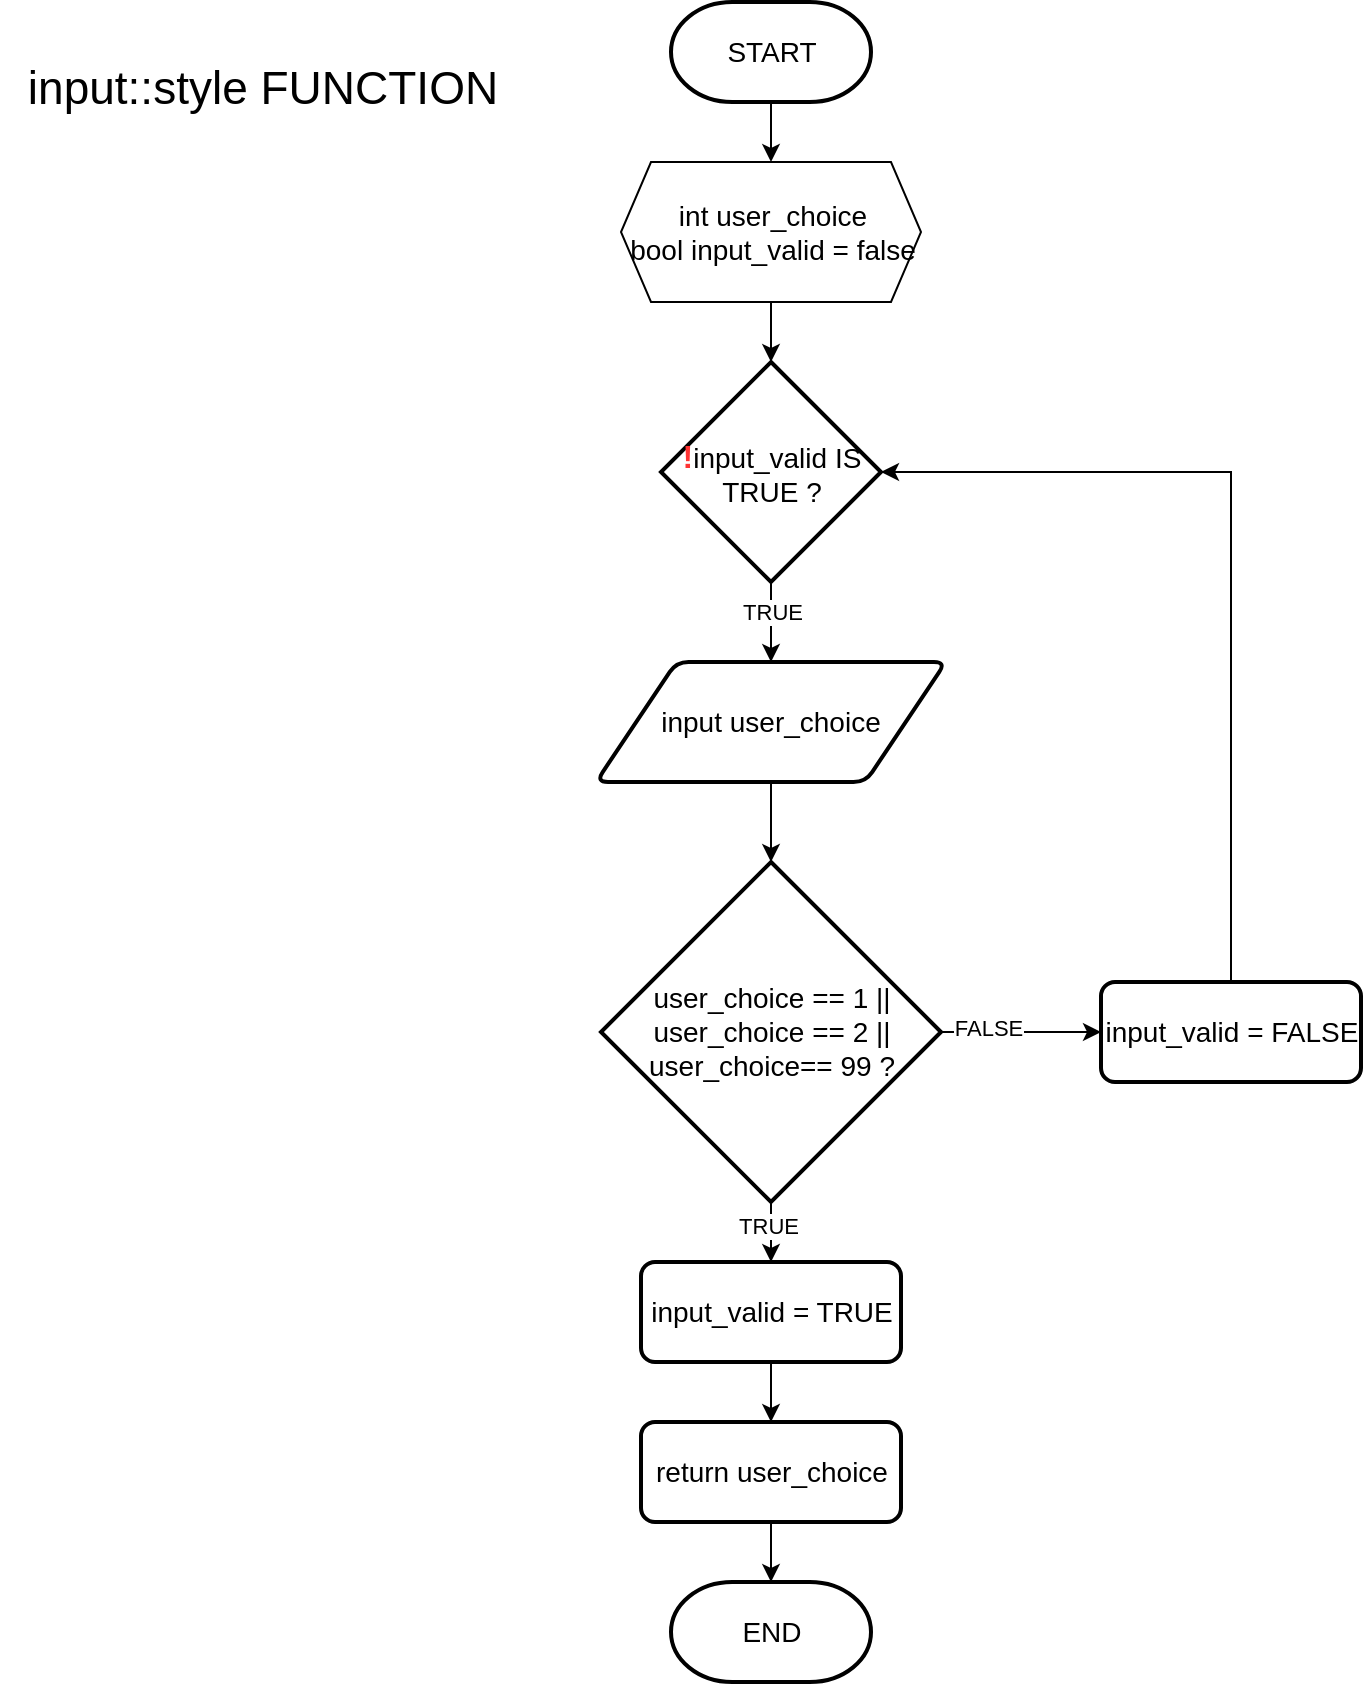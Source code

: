 <mxfile version="24.7.16">
  <diagram name="Page-1" id="Uge1D6tLbdBm_kWsmsTx">
    <mxGraphModel dx="1050" dy="580" grid="1" gridSize="10" guides="1" tooltips="1" connect="1" arrows="1" fold="1" page="1" pageScale="1" pageWidth="850" pageHeight="1100" math="0" shadow="0">
      <root>
        <mxCell id="0" />
        <mxCell id="1" parent="0" />
        <mxCell id="KnmcPttmlgP_zkwfvlEp-3" value="" style="edgeStyle=orthogonalEdgeStyle;rounded=0;orthogonalLoop=1;jettySize=auto;html=1;fontSize=14;" parent="1" source="KnmcPttmlgP_zkwfvlEp-1" target="KnmcPttmlgP_zkwfvlEp-2" edge="1">
          <mxGeometry relative="1" as="geometry" />
        </mxCell>
        <mxCell id="KnmcPttmlgP_zkwfvlEp-1" value="START" style="strokeWidth=2;html=1;shape=mxgraph.flowchart.terminator;whiteSpace=wrap;fontSize=14;" parent="1" vertex="1">
          <mxGeometry x="367.5" y="40" width="100" height="50" as="geometry" />
        </mxCell>
        <mxCell id="KnmcPttmlgP_zkwfvlEp-5" value="" style="edgeStyle=orthogonalEdgeStyle;rounded=0;orthogonalLoop=1;jettySize=auto;html=1;fontSize=14;" parent="1" source="KnmcPttmlgP_zkwfvlEp-2" target="KnmcPttmlgP_zkwfvlEp-4" edge="1">
          <mxGeometry relative="1" as="geometry" />
        </mxCell>
        <mxCell id="KnmcPttmlgP_zkwfvlEp-2" value="int user_choice&lt;div style=&quot;font-size: 14px;&quot;&gt;bool input_valid = false&lt;/div&gt;" style="verticalLabelPosition=middle;verticalAlign=middle;html=1;shape=hexagon;perimeter=hexagonPerimeter2;arcSize=6;size=0.1;labelPosition=center;align=center;fontSize=14;" parent="1" vertex="1">
          <mxGeometry x="342.5" y="120" width="150" height="70" as="geometry" />
        </mxCell>
        <mxCell id="KnmcPttmlgP_zkwfvlEp-7" value="" style="edgeStyle=orthogonalEdgeStyle;rounded=0;orthogonalLoop=1;jettySize=auto;html=1;fontSize=14;" parent="1" source="KnmcPttmlgP_zkwfvlEp-4" target="KnmcPttmlgP_zkwfvlEp-6" edge="1">
          <mxGeometry relative="1" as="geometry" />
        </mxCell>
        <mxCell id="KnmcPttmlgP_zkwfvlEp-17" value="TRUE" style="edgeLabel;html=1;align=center;verticalAlign=middle;resizable=0;points=[];" parent="KnmcPttmlgP_zkwfvlEp-7" vertex="1" connectable="0">
          <mxGeometry x="-0.27" relative="1" as="geometry">
            <mxPoint as="offset" />
          </mxGeometry>
        </mxCell>
        <mxCell id="KnmcPttmlgP_zkwfvlEp-4" value="&lt;b&gt;&lt;font color=&quot;#ff3333&quot; style=&quot;font-size: 16px;&quot;&gt;!&lt;/font&gt;&lt;/b&gt;input_valid IS TRUE ?" style="strokeWidth=2;html=1;shape=mxgraph.flowchart.decision;whiteSpace=wrap;fontSize=14;" parent="1" vertex="1">
          <mxGeometry x="362.5" y="220" width="110" height="110" as="geometry" />
        </mxCell>
        <mxCell id="KnmcPttmlgP_zkwfvlEp-9" value="" style="edgeStyle=orthogonalEdgeStyle;rounded=0;orthogonalLoop=1;jettySize=auto;html=1;fontSize=14;" parent="1" source="KnmcPttmlgP_zkwfvlEp-6" target="KnmcPttmlgP_zkwfvlEp-8" edge="1">
          <mxGeometry relative="1" as="geometry" />
        </mxCell>
        <mxCell id="KnmcPttmlgP_zkwfvlEp-6" value="input user_choice" style="shape=parallelogram;html=1;strokeWidth=2;perimeter=parallelogramPerimeter;whiteSpace=wrap;rounded=1;arcSize=12;size=0.23;fontSize=14;" parent="1" vertex="1">
          <mxGeometry x="330" y="370" width="175" height="60" as="geometry" />
        </mxCell>
        <mxCell id="KnmcPttmlgP_zkwfvlEp-11" value="" style="edgeStyle=orthogonalEdgeStyle;rounded=0;orthogonalLoop=1;jettySize=auto;html=1;fontSize=14;" parent="1" source="KnmcPttmlgP_zkwfvlEp-8" target="KnmcPttmlgP_zkwfvlEp-10" edge="1">
          <mxGeometry relative="1" as="geometry" />
        </mxCell>
        <mxCell id="KnmcPttmlgP_zkwfvlEp-18" value="TRUE" style="edgeLabel;html=1;align=center;verticalAlign=middle;resizable=0;points=[];" parent="KnmcPttmlgP_zkwfvlEp-11" vertex="1" connectable="0">
          <mxGeometry x="0.264" y="-2" relative="1" as="geometry">
            <mxPoint as="offset" />
          </mxGeometry>
        </mxCell>
        <mxCell id="KnmcPttmlgP_zkwfvlEp-20" value="" style="edgeStyle=orthogonalEdgeStyle;rounded=0;orthogonalLoop=1;jettySize=auto;html=1;" parent="1" source="KnmcPttmlgP_zkwfvlEp-8" target="KnmcPttmlgP_zkwfvlEp-19" edge="1">
          <mxGeometry relative="1" as="geometry" />
        </mxCell>
        <mxCell id="KnmcPttmlgP_zkwfvlEp-21" value="FALSE" style="edgeLabel;html=1;align=center;verticalAlign=middle;resizable=0;points=[];" parent="KnmcPttmlgP_zkwfvlEp-20" vertex="1" connectable="0">
          <mxGeometry x="-0.422" y="2" relative="1" as="geometry">
            <mxPoint as="offset" />
          </mxGeometry>
        </mxCell>
        <mxCell id="KnmcPttmlgP_zkwfvlEp-8" value="user_choice == 1 || user_choice == 2 || user_choice== 99 ?" style="strokeWidth=2;html=1;shape=mxgraph.flowchart.decision;whiteSpace=wrap;fontSize=14;" parent="1" vertex="1">
          <mxGeometry x="332.5" y="470" width="170" height="170" as="geometry" />
        </mxCell>
        <mxCell id="KnmcPttmlgP_zkwfvlEp-13" value="" style="edgeStyle=orthogonalEdgeStyle;rounded=0;orthogonalLoop=1;jettySize=auto;html=1;fontSize=14;" parent="1" source="KnmcPttmlgP_zkwfvlEp-10" target="KnmcPttmlgP_zkwfvlEp-12" edge="1">
          <mxGeometry relative="1" as="geometry" />
        </mxCell>
        <mxCell id="KnmcPttmlgP_zkwfvlEp-10" value="input_valid = TRUE" style="rounded=1;whiteSpace=wrap;html=1;absoluteArcSize=1;arcSize=14;strokeWidth=2;fontSize=14;" parent="1" vertex="1">
          <mxGeometry x="352.5" y="670" width="130" height="50" as="geometry" />
        </mxCell>
        <mxCell id="KnmcPttmlgP_zkwfvlEp-15" value="" style="edgeStyle=orthogonalEdgeStyle;rounded=0;orthogonalLoop=1;jettySize=auto;html=1;fontSize=14;" parent="1" source="KnmcPttmlgP_zkwfvlEp-12" target="KnmcPttmlgP_zkwfvlEp-14" edge="1">
          <mxGeometry relative="1" as="geometry" />
        </mxCell>
        <mxCell id="KnmcPttmlgP_zkwfvlEp-12" value="return user_choice" style="rounded=1;whiteSpace=wrap;html=1;absoluteArcSize=1;arcSize=14;strokeWidth=2;fontSize=14;" parent="1" vertex="1">
          <mxGeometry x="352.5" y="750" width="130" height="50" as="geometry" />
        </mxCell>
        <mxCell id="KnmcPttmlgP_zkwfvlEp-14" value="END" style="strokeWidth=2;html=1;shape=mxgraph.flowchart.terminator;whiteSpace=wrap;fontSize=14;" parent="1" vertex="1">
          <mxGeometry x="367.5" y="830" width="100" height="50" as="geometry" />
        </mxCell>
        <mxCell id="KnmcPttmlgP_zkwfvlEp-19" value="input_valid = FALSE" style="rounded=1;whiteSpace=wrap;html=1;absoluteArcSize=1;arcSize=14;strokeWidth=2;fontSize=14;" parent="1" vertex="1">
          <mxGeometry x="582.5" y="530" width="130" height="50" as="geometry" />
        </mxCell>
        <mxCell id="KnmcPttmlgP_zkwfvlEp-22" style="edgeStyle=orthogonalEdgeStyle;rounded=0;orthogonalLoop=1;jettySize=auto;html=1;exitX=0.5;exitY=0;exitDx=0;exitDy=0;entryX=1;entryY=0.5;entryDx=0;entryDy=0;entryPerimeter=0;" parent="1" source="KnmcPttmlgP_zkwfvlEp-19" target="KnmcPttmlgP_zkwfvlEp-4" edge="1">
          <mxGeometry relative="1" as="geometry" />
        </mxCell>
        <mxCell id="KnmcPttmlgP_zkwfvlEp-23" value="&lt;font style=&quot;font-size: 23px;&quot;&gt;input::style FUNCTION&lt;/font&gt;" style="text;html=1;align=center;verticalAlign=middle;resizable=0;points=[];autosize=1;strokeColor=none;fillColor=none;" parent="1" vertex="1">
          <mxGeometry x="32.5" y="63" width="260" height="40" as="geometry" />
        </mxCell>
      </root>
    </mxGraphModel>
  </diagram>
</mxfile>
